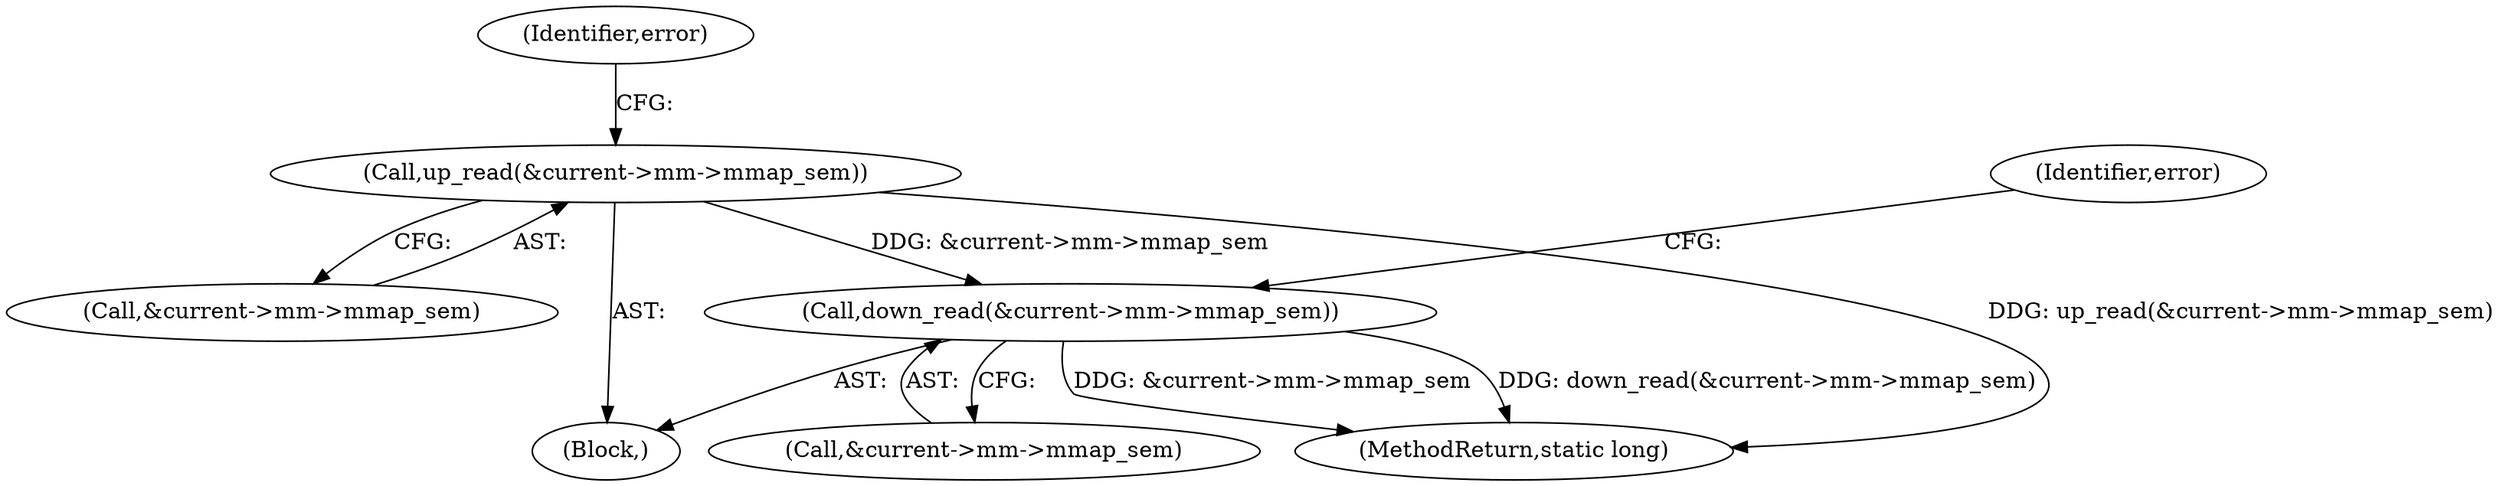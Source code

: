 digraph "0_linux_9ab4233dd08036fe34a89c7dc6f47a8bf2eb29eb@API" {
"1000206" [label="(Call,down_read(&current->mm->mmap_sem))"];
"1000186" [label="(Call,up_read(&current->mm->mmap_sem))"];
"1000207" [label="(Call,&current->mm->mmap_sem)"];
"1000186" [label="(Call,up_read(&current->mm->mmap_sem))"];
"1000214" [label="(Identifier,error)"];
"1000187" [label="(Call,&current->mm->mmap_sem)"];
"1000107" [label="(Block,)"];
"1000194" [label="(Identifier,error)"];
"1000206" [label="(Call,down_read(&current->mm->mmap_sem))"];
"1000215" [label="(MethodReturn,static long)"];
"1000206" -> "1000107"  [label="AST: "];
"1000206" -> "1000207"  [label="CFG: "];
"1000207" -> "1000206"  [label="AST: "];
"1000214" -> "1000206"  [label="CFG: "];
"1000206" -> "1000215"  [label="DDG: down_read(&current->mm->mmap_sem)"];
"1000206" -> "1000215"  [label="DDG: &current->mm->mmap_sem"];
"1000186" -> "1000206"  [label="DDG: &current->mm->mmap_sem"];
"1000186" -> "1000107"  [label="AST: "];
"1000186" -> "1000187"  [label="CFG: "];
"1000187" -> "1000186"  [label="AST: "];
"1000194" -> "1000186"  [label="CFG: "];
"1000186" -> "1000215"  [label="DDG: up_read(&current->mm->mmap_sem)"];
}
